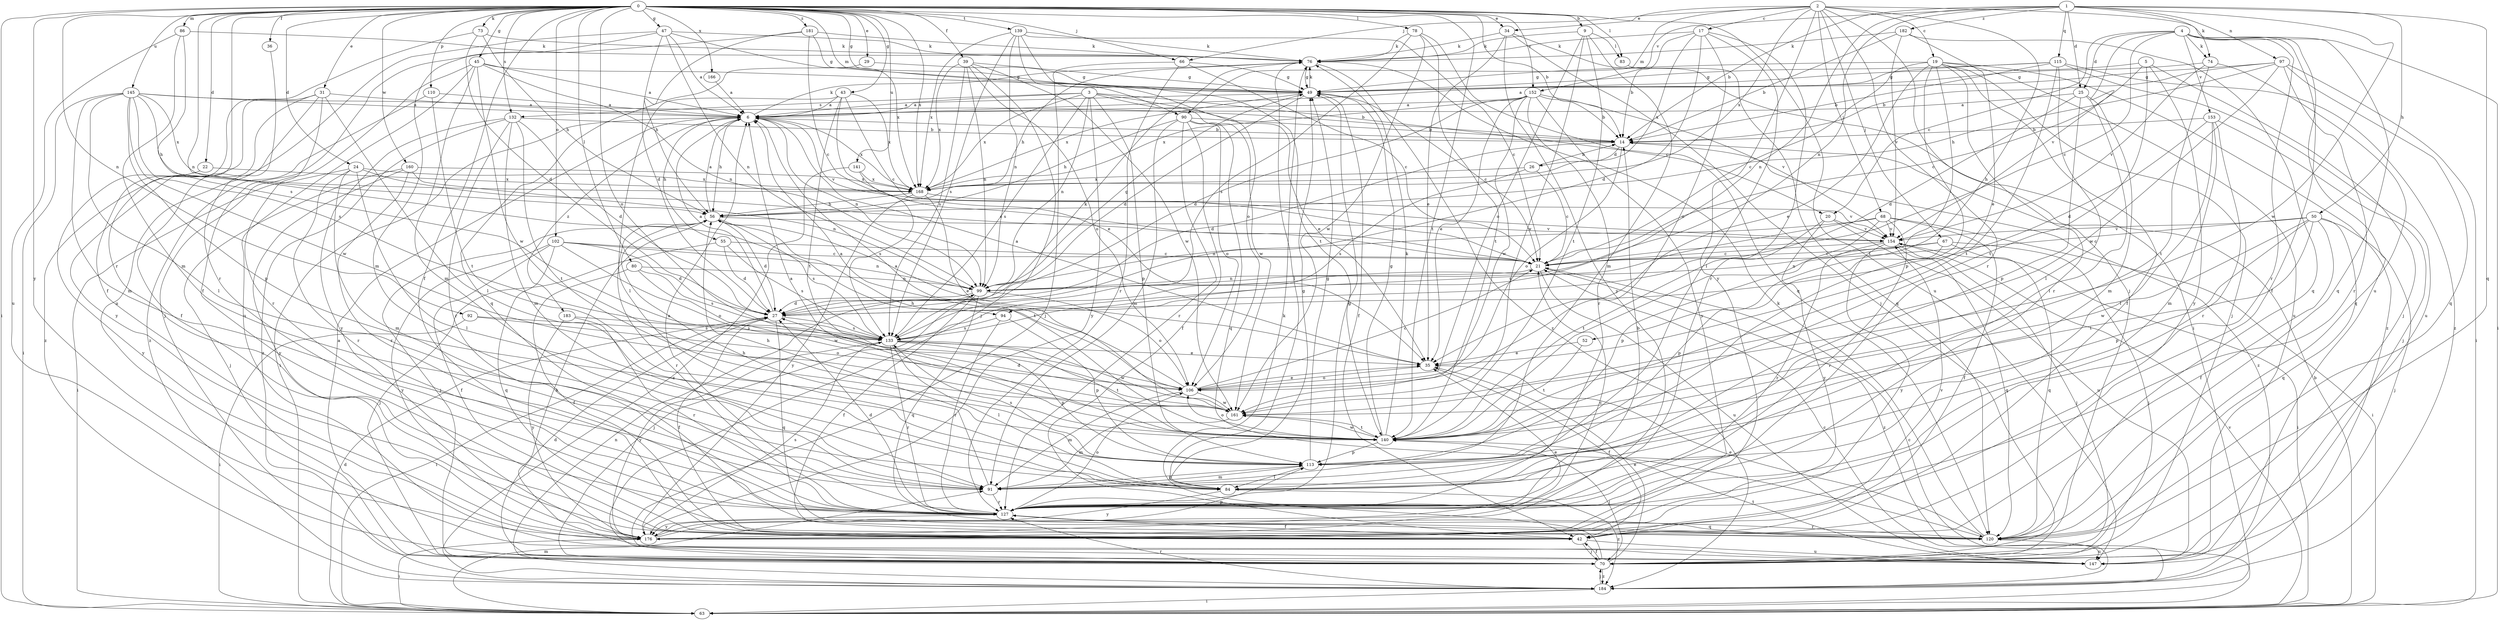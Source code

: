 strict digraph  {
0;
1;
2;
3;
4;
5;
6;
9;
14;
17;
19;
20;
21;
22;
24;
25;
26;
27;
29;
31;
34;
35;
36;
39;
42;
43;
45;
47;
49;
50;
52;
55;
56;
63;
66;
67;
68;
70;
73;
74;
76;
78;
80;
83;
84;
86;
90;
91;
92;
94;
97;
99;
102;
106;
110;
113;
115;
120;
127;
132;
133;
139;
140;
141;
145;
147;
152;
153;
154;
160;
161;
166;
168;
176;
181;
182;
183;
184;
0 -> 9  [label=b];
0 -> 14  [label=b];
0 -> 22  [label=d];
0 -> 24  [label=d];
0 -> 29  [label=e];
0 -> 31  [label=e];
0 -> 34  [label=e];
0 -> 36  [label=f];
0 -> 39  [label=f];
0 -> 42  [label=f];
0 -> 43  [label=g];
0 -> 45  [label=g];
0 -> 47  [label=g];
0 -> 49  [label=g];
0 -> 63  [label=i];
0 -> 66  [label=j];
0 -> 73  [label=k];
0 -> 78  [label=l];
0 -> 80  [label=l];
0 -> 83  [label=l];
0 -> 86  [label=m];
0 -> 90  [label=m];
0 -> 92  [label=n];
0 -> 94  [label=n];
0 -> 102  [label=o];
0 -> 106  [label=o];
0 -> 110  [label=p];
0 -> 127  [label=r];
0 -> 132  [label=s];
0 -> 139  [label=t];
0 -> 140  [label=t];
0 -> 141  [label=u];
0 -> 145  [label=u];
0 -> 147  [label=u];
0 -> 152  [label=v];
0 -> 160  [label=w];
0 -> 166  [label=x];
0 -> 168  [label=x];
0 -> 176  [label=y];
0 -> 181  [label=z];
1 -> 14  [label=b];
1 -> 25  [label=d];
1 -> 50  [label=h];
1 -> 74  [label=k];
1 -> 94  [label=n];
1 -> 97  [label=n];
1 -> 99  [label=n];
1 -> 115  [label=q];
1 -> 120  [label=q];
1 -> 152  [label=v];
1 -> 161  [label=w];
1 -> 182  [label=z];
2 -> 17  [label=c];
2 -> 19  [label=c];
2 -> 34  [label=e];
2 -> 52  [label=h];
2 -> 66  [label=j];
2 -> 67  [label=j];
2 -> 68  [label=j];
2 -> 70  [label=j];
2 -> 90  [label=m];
2 -> 127  [label=r];
2 -> 147  [label=u];
2 -> 168  [label=x];
2 -> 176  [label=y];
3 -> 6  [label=a];
3 -> 20  [label=c];
3 -> 35  [label=e];
3 -> 99  [label=n];
3 -> 113  [label=p];
3 -> 132  [label=s];
3 -> 133  [label=s];
3 -> 161  [label=w];
3 -> 168  [label=x];
3 -> 176  [label=y];
4 -> 20  [label=c];
4 -> 21  [label=c];
4 -> 25  [label=d];
4 -> 42  [label=f];
4 -> 63  [label=i];
4 -> 74  [label=k];
4 -> 120  [label=q];
4 -> 127  [label=r];
4 -> 153  [label=v];
4 -> 154  [label=v];
5 -> 21  [label=c];
5 -> 49  [label=g];
5 -> 70  [label=j];
5 -> 140  [label=t];
5 -> 176  [label=y];
6 -> 14  [label=b];
6 -> 55  [label=h];
6 -> 56  [label=h];
6 -> 63  [label=i];
6 -> 76  [label=k];
6 -> 99  [label=n];
6 -> 154  [label=v];
6 -> 168  [label=x];
6 -> 183  [label=z];
9 -> 76  [label=k];
9 -> 83  [label=l];
9 -> 91  [label=m];
9 -> 106  [label=o];
9 -> 140  [label=t];
9 -> 161  [label=w];
14 -> 26  [label=d];
14 -> 27  [label=d];
14 -> 106  [label=o];
14 -> 184  [label=z];
17 -> 14  [label=b];
17 -> 27  [label=d];
17 -> 76  [label=k];
17 -> 84  [label=l];
17 -> 106  [label=o];
17 -> 127  [label=r];
17 -> 168  [label=x];
19 -> 21  [label=c];
19 -> 35  [label=e];
19 -> 42  [label=f];
19 -> 49  [label=g];
19 -> 70  [label=j];
19 -> 113  [label=p];
19 -> 127  [label=r];
19 -> 140  [label=t];
19 -> 147  [label=u];
19 -> 184  [label=z];
20 -> 140  [label=t];
20 -> 147  [label=u];
20 -> 154  [label=v];
20 -> 176  [label=y];
21 -> 99  [label=n];
21 -> 147  [label=u];
21 -> 184  [label=z];
22 -> 168  [label=x];
22 -> 176  [label=y];
24 -> 21  [label=c];
24 -> 63  [label=i];
24 -> 84  [label=l];
24 -> 91  [label=m];
24 -> 127  [label=r];
24 -> 168  [label=x];
25 -> 6  [label=a];
25 -> 27  [label=d];
25 -> 84  [label=l];
25 -> 91  [label=m];
25 -> 113  [label=p];
26 -> 14  [label=b];
26 -> 21  [label=c];
26 -> 133  [label=s];
26 -> 168  [label=x];
27 -> 6  [label=a];
27 -> 42  [label=f];
27 -> 63  [label=i];
27 -> 120  [label=q];
27 -> 133  [label=s];
29 -> 49  [label=g];
29 -> 120  [label=q];
31 -> 6  [label=a];
31 -> 42  [label=f];
31 -> 84  [label=l];
31 -> 127  [label=r];
31 -> 176  [label=y];
31 -> 184  [label=z];
34 -> 35  [label=e];
34 -> 63  [label=i];
34 -> 70  [label=j];
34 -> 76  [label=k];
34 -> 176  [label=y];
35 -> 6  [label=a];
35 -> 42  [label=f];
35 -> 106  [label=o];
36 -> 127  [label=r];
39 -> 49  [label=g];
39 -> 70  [label=j];
39 -> 99  [label=n];
39 -> 106  [label=o];
39 -> 133  [label=s];
39 -> 161  [label=w];
39 -> 168  [label=x];
42 -> 70  [label=j];
42 -> 147  [label=u];
42 -> 154  [label=v];
43 -> 6  [label=a];
43 -> 21  [label=c];
43 -> 35  [label=e];
43 -> 84  [label=l];
43 -> 140  [label=t];
43 -> 168  [label=x];
45 -> 6  [label=a];
45 -> 49  [label=g];
45 -> 70  [label=j];
45 -> 91  [label=m];
45 -> 99  [label=n];
45 -> 147  [label=u];
45 -> 161  [label=w];
47 -> 6  [label=a];
47 -> 27  [label=d];
47 -> 76  [label=k];
47 -> 91  [label=m];
47 -> 99  [label=n];
47 -> 147  [label=u];
47 -> 168  [label=x];
49 -> 6  [label=a];
49 -> 21  [label=c];
49 -> 27  [label=d];
49 -> 42  [label=f];
49 -> 76  [label=k];
49 -> 168  [label=x];
50 -> 21  [label=c];
50 -> 42  [label=f];
50 -> 70  [label=j];
50 -> 113  [label=p];
50 -> 120  [label=q];
50 -> 140  [label=t];
50 -> 154  [label=v];
50 -> 161  [label=w];
52 -> 35  [label=e];
52 -> 140  [label=t];
55 -> 21  [label=c];
55 -> 27  [label=d];
55 -> 70  [label=j];
55 -> 133  [label=s];
56 -> 6  [label=a];
56 -> 27  [label=d];
56 -> 35  [label=e];
56 -> 70  [label=j];
56 -> 127  [label=r];
56 -> 133  [label=s];
56 -> 154  [label=v];
63 -> 14  [label=b];
63 -> 21  [label=c];
63 -> 27  [label=d];
63 -> 91  [label=m];
63 -> 154  [label=v];
66 -> 21  [label=c];
66 -> 49  [label=g];
66 -> 70  [label=j];
66 -> 127  [label=r];
67 -> 21  [label=c];
67 -> 70  [label=j];
67 -> 99  [label=n];
67 -> 113  [label=p];
67 -> 120  [label=q];
68 -> 42  [label=f];
68 -> 63  [label=i];
68 -> 99  [label=n];
68 -> 113  [label=p];
68 -> 127  [label=r];
68 -> 133  [label=s];
68 -> 154  [label=v];
70 -> 6  [label=a];
70 -> 27  [label=d];
70 -> 35  [label=e];
70 -> 42  [label=f];
70 -> 76  [label=k];
70 -> 184  [label=z];
73 -> 27  [label=d];
73 -> 42  [label=f];
73 -> 56  [label=h];
73 -> 76  [label=k];
74 -> 49  [label=g];
74 -> 120  [label=q];
74 -> 140  [label=t];
74 -> 154  [label=v];
76 -> 49  [label=g];
76 -> 56  [label=h];
76 -> 84  [label=l];
76 -> 184  [label=z];
78 -> 76  [label=k];
78 -> 120  [label=q];
78 -> 133  [label=s];
78 -> 140  [label=t];
78 -> 161  [label=w];
80 -> 42  [label=f];
80 -> 99  [label=n];
80 -> 133  [label=s];
80 -> 161  [label=w];
83 -> 120  [label=q];
84 -> 49  [label=g];
84 -> 176  [label=y];
84 -> 184  [label=z];
86 -> 76  [label=k];
86 -> 91  [label=m];
86 -> 133  [label=s];
86 -> 147  [label=u];
90 -> 14  [label=b];
90 -> 42  [label=f];
90 -> 56  [label=h];
90 -> 91  [label=m];
90 -> 106  [label=o];
90 -> 120  [label=q];
90 -> 127  [label=r];
91 -> 56  [label=h];
91 -> 113  [label=p];
91 -> 127  [label=r];
92 -> 63  [label=i];
92 -> 106  [label=o];
92 -> 133  [label=s];
94 -> 113  [label=p];
94 -> 127  [label=r];
94 -> 133  [label=s];
97 -> 14  [label=b];
97 -> 49  [label=g];
97 -> 56  [label=h];
97 -> 63  [label=i];
97 -> 120  [label=q];
97 -> 127  [label=r];
97 -> 161  [label=w];
99 -> 27  [label=d];
99 -> 42  [label=f];
99 -> 49  [label=g];
99 -> 70  [label=j];
99 -> 106  [label=o];
99 -> 120  [label=q];
102 -> 21  [label=c];
102 -> 27  [label=d];
102 -> 42  [label=f];
102 -> 99  [label=n];
102 -> 106  [label=o];
102 -> 120  [label=q];
102 -> 176  [label=y];
106 -> 6  [label=a];
106 -> 21  [label=c];
106 -> 35  [label=e];
106 -> 56  [label=h];
106 -> 91  [label=m];
106 -> 161  [label=w];
110 -> 6  [label=a];
110 -> 140  [label=t];
110 -> 184  [label=z];
113 -> 49  [label=g];
113 -> 56  [label=h];
113 -> 84  [label=l];
113 -> 91  [label=m];
113 -> 133  [label=s];
115 -> 6  [label=a];
115 -> 14  [label=b];
115 -> 49  [label=g];
115 -> 84  [label=l];
115 -> 140  [label=t];
115 -> 147  [label=u];
115 -> 184  [label=z];
120 -> 35  [label=e];
120 -> 76  [label=k];
120 -> 127  [label=r];
120 -> 147  [label=u];
127 -> 6  [label=a];
127 -> 14  [label=b];
127 -> 27  [label=d];
127 -> 42  [label=f];
127 -> 49  [label=g];
127 -> 106  [label=o];
127 -> 120  [label=q];
127 -> 176  [label=y];
132 -> 14  [label=b];
132 -> 27  [label=d];
132 -> 91  [label=m];
132 -> 127  [label=r];
132 -> 140  [label=t];
132 -> 176  [label=y];
132 -> 184  [label=z];
133 -> 35  [label=e];
133 -> 76  [label=k];
133 -> 84  [label=l];
133 -> 113  [label=p];
133 -> 127  [label=r];
133 -> 140  [label=t];
133 -> 161  [label=w];
133 -> 176  [label=y];
139 -> 21  [label=c];
139 -> 76  [label=k];
139 -> 99  [label=n];
139 -> 106  [label=o];
139 -> 133  [label=s];
139 -> 140  [label=t];
139 -> 168  [label=x];
140 -> 6  [label=a];
140 -> 49  [label=g];
140 -> 70  [label=j];
140 -> 76  [label=k];
140 -> 106  [label=o];
140 -> 113  [label=p];
140 -> 161  [label=w];
141 -> 133  [label=s];
141 -> 168  [label=x];
141 -> 184  [label=z];
145 -> 6  [label=a];
145 -> 14  [label=b];
145 -> 56  [label=h];
145 -> 63  [label=i];
145 -> 84  [label=l];
145 -> 91  [label=m];
145 -> 113  [label=p];
145 -> 133  [label=s];
145 -> 161  [label=w];
145 -> 168  [label=x];
147 -> 56  [label=h];
147 -> 140  [label=t];
152 -> 6  [label=a];
152 -> 14  [label=b];
152 -> 27  [label=d];
152 -> 35  [label=e];
152 -> 127  [label=r];
152 -> 154  [label=v];
152 -> 161  [label=w];
152 -> 168  [label=x];
152 -> 176  [label=y];
153 -> 14  [label=b];
153 -> 27  [label=d];
153 -> 70  [label=j];
153 -> 84  [label=l];
153 -> 91  [label=m];
153 -> 127  [label=r];
154 -> 21  [label=c];
154 -> 63  [label=i];
154 -> 70  [label=j];
154 -> 120  [label=q];
154 -> 127  [label=r];
154 -> 176  [label=y];
160 -> 70  [label=j];
160 -> 99  [label=n];
160 -> 127  [label=r];
160 -> 168  [label=x];
160 -> 176  [label=y];
161 -> 6  [label=a];
161 -> 27  [label=d];
161 -> 91  [label=m];
161 -> 140  [label=t];
166 -> 6  [label=a];
168 -> 56  [label=h];
168 -> 140  [label=t];
168 -> 154  [label=v];
168 -> 176  [label=y];
176 -> 21  [label=c];
176 -> 35  [label=e];
176 -> 63  [label=i];
176 -> 113  [label=p];
176 -> 133  [label=s];
181 -> 21  [label=c];
181 -> 42  [label=f];
181 -> 49  [label=g];
181 -> 56  [label=h];
181 -> 76  [label=k];
182 -> 14  [label=b];
182 -> 35  [label=e];
182 -> 76  [label=k];
182 -> 120  [label=q];
182 -> 154  [label=v];
183 -> 127  [label=r];
183 -> 133  [label=s];
183 -> 176  [label=y];
184 -> 21  [label=c];
184 -> 63  [label=i];
184 -> 70  [label=j];
184 -> 99  [label=n];
184 -> 127  [label=r];
}

